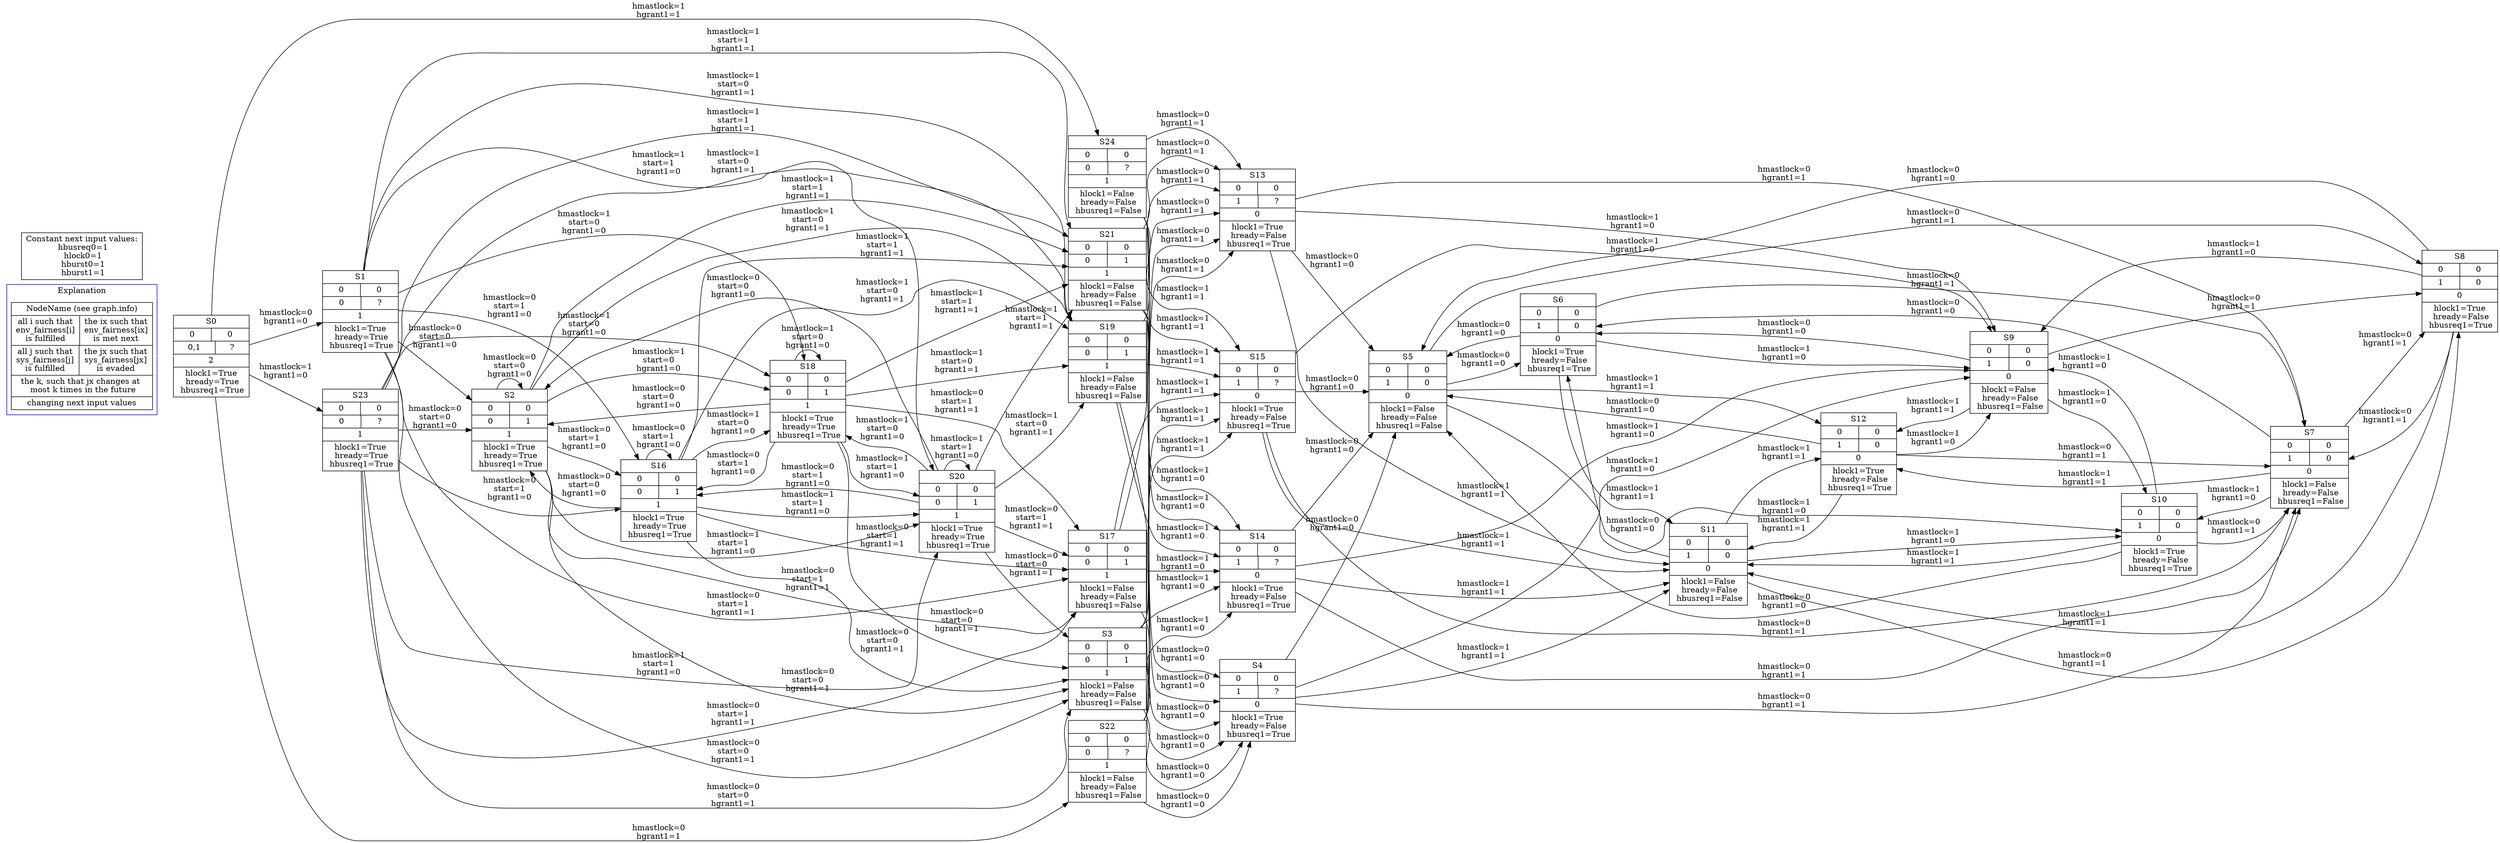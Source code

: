 digraph G {
  rankdir=LR;
  node [shape = record];
  subgraph cluster1 {
    A[label = "NodeName (see graph.info)|{all i such that\nenv_fairness[i]\nis fulfilled|the ix such that\nenv_fairness[ix]\nis met next}|{all j such that\nsys_fairness[j]\nis fulfilled|the jx such that\nsys_fairness[jx]\nis evaded}| the k, such that jx changes at \n most k times in the future|changing next input values"];
    label = "Explanation";
    color=blue;
  }
  A->S0[color=white];
ConstantNextInputs[label="Constant next input values:\n hbusreq0=1\n hlock0=1\n hburst0=1\n hburst1=1\n "];
  S0[label = "S0 | {0 | 0} | {0,1 | ?} | 2 | hlock1=True\n hready=True\n hbusreq1=True\n "];
  S0 -> S1[label="hmastlock=0\nhgrant1=0\n"];
  S0 -> S22[label="hmastlock=0\nhgrant1=1\n"];
  S0 -> S23[label="hmastlock=1\nhgrant1=0\n"];
  S0 -> S24[label="hmastlock=1\nhgrant1=1\n"];
  S1[label = "S1 | {0 | 0} | {0 | ?} | 1 | hlock1=True\n hready=True\n hbusreq1=True\n "];
  S1 -> S2[label="hmastlock=0\nstart=0\nhgrant1=0\n"];
  S1 -> S3[label="hmastlock=0\nstart=0\nhgrant1=1\n"];
  S1 -> S16[label="hmastlock=0\nstart=1\nhgrant1=0\n"];
  S1 -> S17[label="hmastlock=0\nstart=1\nhgrant1=1\n"];
  S1 -> S18[label="hmastlock=1\nstart=0\nhgrant1=0\n"];
  S1 -> S19[label="hmastlock=1\nstart=0\nhgrant1=1\n"];
  S1 -> S20[label="hmastlock=1\nstart=1\nhgrant1=0\n"];
  S1 -> S21[label="hmastlock=1\nstart=1\nhgrant1=1\n"];
  S2[label = "S2 | {0 | 0} | {0 | 1} | 1 | hlock1=True\n hready=True\n hbusreq1=True\n "];
  S2 -> S2[label="hmastlock=0\nstart=0\nhgrant1=0\n"];
  S2 -> S3[label="hmastlock=0\nstart=0\nhgrant1=1\n"];
  S2 -> S16[label="hmastlock=0\nstart=1\nhgrant1=0\n"];
  S2 -> S17[label="hmastlock=0\nstart=1\nhgrant1=1\n"];
  S2 -> S18[label="hmastlock=1\nstart=0\nhgrant1=0\n"];
  S2 -> S19[label="hmastlock=1\nstart=0\nhgrant1=1\n"];
  S2 -> S20[label="hmastlock=1\nstart=1\nhgrant1=0\n"];
  S2 -> S21[label="hmastlock=1\nstart=1\nhgrant1=1\n"];
  S3[label = "S3 | {0 | 0} | {0 | 1} | 1 | hlock1=False\n hready=False\n hbusreq1=False\n "];
  S3 -> S4[label="hmastlock=0\nhgrant1=0\n"];
  S3 -> S13[label="hmastlock=0\nhgrant1=1\n"];
  S3 -> S14[label="hmastlock=1\nhgrant1=0\n"];
  S3 -> S15[label="hmastlock=1\nhgrant1=1\n"];
  S4[label = "S4 | {0 | 0} | {1 | ?} | 0 | hlock1=True\n hready=False\n hbusreq1=True\n "];
  S4 -> S5[label="hmastlock=0\nhgrant1=0\n"];
  S4 -> S7[label="hmastlock=0\nhgrant1=1\n"];
  S4 -> S9[label="hmastlock=1\nhgrant1=0\n"];
  S4 -> S11[label="hmastlock=1\nhgrant1=1\n"];
  S5[label = "S5 | {0 | 0} | {1 | 0} | 0 | hlock1=False\n hready=False\n hbusreq1=False\n "];
  S5 -> S6[label="hmastlock=0\nhgrant1=0\n"];
  S5 -> S8[label="hmastlock=0\nhgrant1=1\n"];
  S5 -> S10[label="hmastlock=1\nhgrant1=0\n"];
  S5 -> S12[label="hmastlock=1\nhgrant1=1\n"];
  S6[label = "S6 | {0 | 0} | {1 | 0} | 0 | hlock1=True\n hready=False\n hbusreq1=True\n "];
  S6 -> S5[label="hmastlock=0\nhgrant1=0\n"];
  S6 -> S7[label="hmastlock=0\nhgrant1=1\n"];
  S6 -> S9[label="hmastlock=1\nhgrant1=0\n"];
  S6 -> S11[label="hmastlock=1\nhgrant1=1\n"];
  S7[label = "S7 | {0 | 0} | {1 | 0} | 0 | hlock1=False\n hready=False\n hbusreq1=False\n "];
  S7 -> S6[label="hmastlock=0\nhgrant1=0\n"];
  S7 -> S8[label="hmastlock=0\nhgrant1=1\n"];
  S7 -> S10[label="hmastlock=1\nhgrant1=0\n"];
  S7 -> S12[label="hmastlock=1\nhgrant1=1\n"];
  S8[label = "S8 | {0 | 0} | {1 | 0} | 0 | hlock1=True\n hready=False\n hbusreq1=True\n "];
  S8 -> S5[label="hmastlock=0\nhgrant1=0\n"];
  S8 -> S7[label="hmastlock=0\nhgrant1=1\n"];
  S8 -> S9[label="hmastlock=1\nhgrant1=0\n"];
  S8 -> S11[label="hmastlock=1\nhgrant1=1\n"];
  S9[label = "S9 | {0 | 0} | {1 | 0} | 0 | hlock1=False\n hready=False\n hbusreq1=False\n "];
  S9 -> S6[label="hmastlock=0\nhgrant1=0\n"];
  S9 -> S8[label="hmastlock=0\nhgrant1=1\n"];
  S9 -> S10[label="hmastlock=1\nhgrant1=0\n"];
  S9 -> S12[label="hmastlock=1\nhgrant1=1\n"];
  S10[label = "S10 | {0 | 0} | {1 | 0} | 0 | hlock1=True\n hready=False\n hbusreq1=True\n "];
  S10 -> S5[label="hmastlock=0\nhgrant1=0\n"];
  S10 -> S7[label="hmastlock=0\nhgrant1=1\n"];
  S10 -> S9[label="hmastlock=1\nhgrant1=0\n"];
  S10 -> S11[label="hmastlock=1\nhgrant1=1\n"];
  S11[label = "S11 | {0 | 0} | {1 | 0} | 0 | hlock1=False\n hready=False\n hbusreq1=False\n "];
  S11 -> S6[label="hmastlock=0\nhgrant1=0\n"];
  S11 -> S8[label="hmastlock=0\nhgrant1=1\n"];
  S11 -> S10[label="hmastlock=1\nhgrant1=0\n"];
  S11 -> S12[label="hmastlock=1\nhgrant1=1\n"];
  S12[label = "S12 | {0 | 0} | {1 | 0} | 0 | hlock1=True\n hready=False\n hbusreq1=True\n "];
  S12 -> S5[label="hmastlock=0\nhgrant1=0\n"];
  S12 -> S7[label="hmastlock=0\nhgrant1=1\n"];
  S12 -> S9[label="hmastlock=1\nhgrant1=0\n"];
  S12 -> S11[label="hmastlock=1\nhgrant1=1\n"];
  S13[label = "S13 | {0 | 0} | {1 | ?} | 0 | hlock1=True\n hready=False\n hbusreq1=True\n "];
  S13 -> S5[label="hmastlock=0\nhgrant1=0\n"];
  S13 -> S7[label="hmastlock=0\nhgrant1=1\n"];
  S13 -> S9[label="hmastlock=1\nhgrant1=0\n"];
  S13 -> S11[label="hmastlock=1\nhgrant1=1\n"];
  S14[label = "S14 | {0 | 0} | {1 | ?} | 0 | hlock1=True\n hready=False\n hbusreq1=True\n "];
  S14 -> S5[label="hmastlock=0\nhgrant1=0\n"];
  S14 -> S7[label="hmastlock=0\nhgrant1=1\n"];
  S14 -> S9[label="hmastlock=1\nhgrant1=0\n"];
  S14 -> S11[label="hmastlock=1\nhgrant1=1\n"];
  S15[label = "S15 | {0 | 0} | {1 | ?} | 0 | hlock1=True\n hready=False\n hbusreq1=True\n "];
  S15 -> S5[label="hmastlock=0\nhgrant1=0\n"];
  S15 -> S7[label="hmastlock=0\nhgrant1=1\n"];
  S15 -> S9[label="hmastlock=1\nhgrant1=0\n"];
  S15 -> S11[label="hmastlock=1\nhgrant1=1\n"];
  S16[label = "S16 | {0 | 0} | {0 | 1} | 1 | hlock1=True\n hready=True\n hbusreq1=True\n "];
  S16 -> S2[label="hmastlock=0\nstart=0\nhgrant1=0\n"];
  S16 -> S3[label="hmastlock=0\nstart=0\nhgrant1=1\n"];
  S16 -> S16[label="hmastlock=0\nstart=1\nhgrant1=0\n"];
  S16 -> S17[label="hmastlock=0\nstart=1\nhgrant1=1\n"];
  S16 -> S18[label="hmastlock=1\nstart=0\nhgrant1=0\n"];
  S16 -> S19[label="hmastlock=1\nstart=0\nhgrant1=1\n"];
  S16 -> S20[label="hmastlock=1\nstart=1\nhgrant1=0\n"];
  S16 -> S21[label="hmastlock=1\nstart=1\nhgrant1=1\n"];
  S17[label = "S17 | {0 | 0} | {0 | 1} | 1 | hlock1=False\n hready=False\n hbusreq1=False\n "];
  S17 -> S4[label="hmastlock=0\nhgrant1=0\n"];
  S17 -> S13[label="hmastlock=0\nhgrant1=1\n"];
  S17 -> S14[label="hmastlock=1\nhgrant1=0\n"];
  S17 -> S15[label="hmastlock=1\nhgrant1=1\n"];
  S18[label = "S18 | {0 | 0} | {0 | 1} | 1 | hlock1=True\n hready=True\n hbusreq1=True\n "];
  S18 -> S2[label="hmastlock=0\nstart=0\nhgrant1=0\n"];
  S18 -> S3[label="hmastlock=0\nstart=0\nhgrant1=1\n"];
  S18 -> S16[label="hmastlock=0\nstart=1\nhgrant1=0\n"];
  S18 -> S17[label="hmastlock=0\nstart=1\nhgrant1=1\n"];
  S18 -> S18[label="hmastlock=1\nstart=0\nhgrant1=0\n"];
  S18 -> S19[label="hmastlock=1\nstart=0\nhgrant1=1\n"];
  S18 -> S20[label="hmastlock=1\nstart=1\nhgrant1=0\n"];
  S18 -> S21[label="hmastlock=1\nstart=1\nhgrant1=1\n"];
  S19[label = "S19 | {0 | 0} | {0 | 1} | 1 | hlock1=False\n hready=False\n hbusreq1=False\n "];
  S19 -> S4[label="hmastlock=0\nhgrant1=0\n"];
  S19 -> S13[label="hmastlock=0\nhgrant1=1\n"];
  S19 -> S14[label="hmastlock=1\nhgrant1=0\n"];
  S19 -> S15[label="hmastlock=1\nhgrant1=1\n"];
  S20[label = "S20 | {0 | 0} | {0 | 1} | 1 | hlock1=True\n hready=True\n hbusreq1=True\n "];
  S20 -> S2[label="hmastlock=0\nstart=0\nhgrant1=0\n"];
  S20 -> S3[label="hmastlock=0\nstart=0\nhgrant1=1\n"];
  S20 -> S16[label="hmastlock=0\nstart=1\nhgrant1=0\n"];
  S20 -> S17[label="hmastlock=0\nstart=1\nhgrant1=1\n"];
  S20 -> S18[label="hmastlock=1\nstart=0\nhgrant1=0\n"];
  S20 -> S19[label="hmastlock=1\nstart=0\nhgrant1=1\n"];
  S20 -> S20[label="hmastlock=1\nstart=1\nhgrant1=0\n"];
  S20 -> S21[label="hmastlock=1\nstart=1\nhgrant1=1\n"];
  S21[label = "S21 | {0 | 0} | {0 | 1} | 1 | hlock1=False\n hready=False\n hbusreq1=False\n "];
  S21 -> S4[label="hmastlock=0\nhgrant1=0\n"];
  S21 -> S13[label="hmastlock=0\nhgrant1=1\n"];
  S21 -> S14[label="hmastlock=1\nhgrant1=0\n"];
  S21 -> S15[label="hmastlock=1\nhgrant1=1\n"];
  S22[label = "S22 | {0 | 0} | {0 | ?} | 1 | hlock1=False\n hready=False\n hbusreq1=False\n "];
  S22 -> S4[label="hmastlock=0\nhgrant1=0\n"];
  S22 -> S13[label="hmastlock=0\nhgrant1=1\n"];
  S22 -> S14[label="hmastlock=1\nhgrant1=0\n"];
  S22 -> S15[label="hmastlock=1\nhgrant1=1\n"];
  S23[label = "S23 | {0 | 0} | {0 | ?} | 1 | hlock1=True\n hready=True\n hbusreq1=True\n "];
  S23 -> S2[label="hmastlock=0\nstart=0\nhgrant1=0\n"];
  S23 -> S3[label="hmastlock=0\nstart=0\nhgrant1=1\n"];
  S23 -> S16[label="hmastlock=0\nstart=1\nhgrant1=0\n"];
  S23 -> S17[label="hmastlock=0\nstart=1\nhgrant1=1\n"];
  S23 -> S18[label="hmastlock=1\nstart=0\nhgrant1=0\n"];
  S23 -> S19[label="hmastlock=1\nstart=0\nhgrant1=1\n"];
  S23 -> S20[label="hmastlock=1\nstart=1\nhgrant1=0\n"];
  S23 -> S21[label="hmastlock=1\nstart=1\nhgrant1=1\n"];
  S24[label = "S24 | {0 | 0} | {0 | ?} | 1 | hlock1=False\n hready=False\n hbusreq1=False\n "];
  S24 -> S4[label="hmastlock=0\nhgrant1=0\n"];
  S24 -> S13[label="hmastlock=0\nhgrant1=1\n"];
  S24 -> S14[label="hmastlock=1\nhgrant1=0\n"];
  S24 -> S15[label="hmastlock=1\nhgrant1=1\n"];
}
